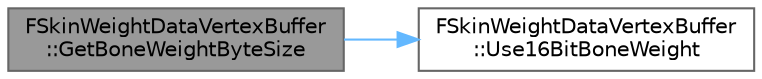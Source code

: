 digraph "FSkinWeightDataVertexBuffer::GetBoneWeightByteSize"
{
 // INTERACTIVE_SVG=YES
 // LATEX_PDF_SIZE
  bgcolor="transparent";
  edge [fontname=Helvetica,fontsize=10,labelfontname=Helvetica,labelfontsize=10];
  node [fontname=Helvetica,fontsize=10,shape=box,height=0.2,width=0.4];
  rankdir="LR";
  Node1 [id="Node000001",label="FSkinWeightDataVertexBuffer\l::GetBoneWeightByteSize",height=0.2,width=0.4,color="gray40", fillcolor="grey60", style="filled", fontcolor="black",tooltip=" "];
  Node1 -> Node2 [id="edge1_Node000001_Node000002",color="steelblue1",style="solid",tooltip=" "];
  Node2 [id="Node000002",label="FSkinWeightDataVertexBuffer\l::Use16BitBoneWeight",height=0.2,width=0.4,color="grey40", fillcolor="white", style="filled",URL="$df/d6b/classFSkinWeightDataVertexBuffer.html#aa93e7f539d2ad7e31604ea0bb72dabca",tooltip=" "];
}
